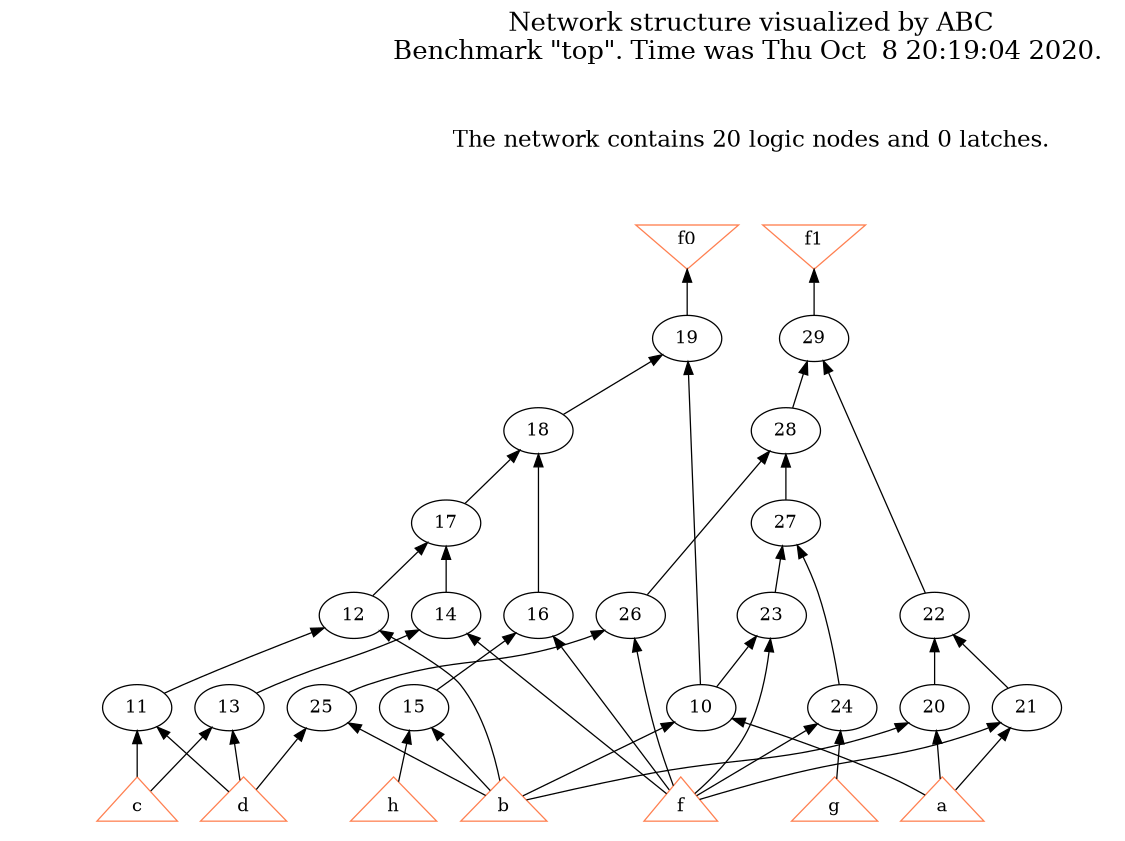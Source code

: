 # Network structure generated by ABC

digraph network {
size = "7.5,10";
center = true;
edge [dir = back];

{
  node [shape = plaintext];
  edge [style = invis];
  LevelTitle1 [label=""];
  LevelTitle2 [label=""];
  Level6 [label = ""];
  Level5 [label = ""];
  Level4 [label = ""];
  Level3 [label = ""];
  Level2 [label = ""];
  Level1 [label = ""];
  Level0 [label = ""];
  LevelTitle1 ->  LevelTitle2 ->  Level6 ->  Level5 ->  Level4 ->  Level3 ->  Level2 ->  Level1 ->  Level0;
}

{
  rank = same;
  LevelTitle1;
  title1 [shape=plaintext,
          fontsize=20,
          fontname = "Times-Roman",
          label="Network structure visualized by ABC\nBenchmark \"top\". Time was Thu Oct  8 20:19:04 2020. "
         ];
}

{
  rank = same;
  LevelTitle2;
  title2 [shape=plaintext,
          fontsize=18,
          fontname = "Times-Roman",
          label="The network contains 20 logic nodes and 0 latches.\n"
         ];
}

{
  rank = same;
  Level6;
  Node8 [label = "f0", shape = invtriangle, color = coral, fillcolor = coral];
  Node9 [label = "f1", shape = invtriangle, color = coral, fillcolor = coral];
}

{
  rank = same;
  Level5;
  Node19 [label = "19\n", shape = ellipse];
  Node29 [label = "29\n", shape = ellipse];
}

{
  rank = same;
  Level4;
  Node18 [label = "18\n", shape = ellipse];
  Node28 [label = "28\n", shape = ellipse];
}

{
  rank = same;
  Level3;
  Node17 [label = "17\n", shape = ellipse];
  Node27 [label = "27\n", shape = ellipse];
}

{
  rank = same;
  Level2;
  Node12 [label = "12\n", shape = ellipse];
  Node14 [label = "14\n", shape = ellipse];
  Node16 [label = "16\n", shape = ellipse];
  Node22 [label = "22\n", shape = ellipse];
  Node23 [label = "23\n", shape = ellipse];
  Node26 [label = "26\n", shape = ellipse];
}

{
  rank = same;
  Level1;
  Node10 [label = "10\n", shape = ellipse];
  Node11 [label = "11\n", shape = ellipse];
  Node13 [label = "13\n", shape = ellipse];
  Node15 [label = "15\n", shape = ellipse];
  Node20 [label = "20\n", shape = ellipse];
  Node21 [label = "21\n", shape = ellipse];
  Node24 [label = "24\n", shape = ellipse];
  Node25 [label = "25\n", shape = ellipse];
}

{
  rank = same;
  Level0;
  Node1 [label = "a", shape = triangle, color = coral, fillcolor = coral];
  Node2 [label = "b", shape = triangle, color = coral, fillcolor = coral];
  Node3 [label = "c", shape = triangle, color = coral, fillcolor = coral];
  Node4 [label = "d", shape = triangle, color = coral, fillcolor = coral];
  Node5 [label = "f", shape = triangle, color = coral, fillcolor = coral];
  Node6 [label = "g", shape = triangle, color = coral, fillcolor = coral];
  Node7 [label = "h", shape = triangle, color = coral, fillcolor = coral];
}

title1 -> title2 [style = invis];
title2 -> Node8 [style = invis];
title2 -> Node9 [style = invis];
Node8 -> Node9 [style = invis];
Node8 -> Node19 [style = solid];
Node9 -> Node29 [style = solid];
Node10 -> Node1 [style = solid];
Node10 -> Node2 [style = solid];
Node11 -> Node3 [style = solid];
Node11 -> Node4 [style = solid];
Node12 -> Node2 [style = solid];
Node12 -> Node11 [style = solid];
Node13 -> Node3 [style = solid];
Node13 -> Node4 [style = solid];
Node14 -> Node5 [style = solid];
Node14 -> Node13 [style = solid];
Node15 -> Node2 [style = solid];
Node15 -> Node7 [style = solid];
Node16 -> Node5 [style = solid];
Node16 -> Node15 [style = solid];
Node17 -> Node12 [style = solid];
Node17 -> Node14 [style = solid];
Node18 -> Node16 [style = solid];
Node18 -> Node17 [style = solid];
Node19 -> Node10 [style = solid];
Node19 -> Node18 [style = solid];
Node20 -> Node1 [style = solid];
Node20 -> Node2 [style = solid];
Node21 -> Node1 [style = solid];
Node21 -> Node5 [style = solid];
Node22 -> Node20 [style = solid];
Node22 -> Node21 [style = solid];
Node23 -> Node5 [style = solid];
Node23 -> Node10 [style = solid];
Node24 -> Node5 [style = solid];
Node24 -> Node6 [style = solid];
Node25 -> Node2 [style = solid];
Node25 -> Node4 [style = solid];
Node26 -> Node5 [style = solid];
Node26 -> Node25 [style = solid];
Node27 -> Node23 [style = solid];
Node27 -> Node24 [style = solid];
Node28 -> Node26 [style = solid];
Node28 -> Node27 [style = solid];
Node29 -> Node22 [style = solid];
Node29 -> Node28 [style = solid];
}

